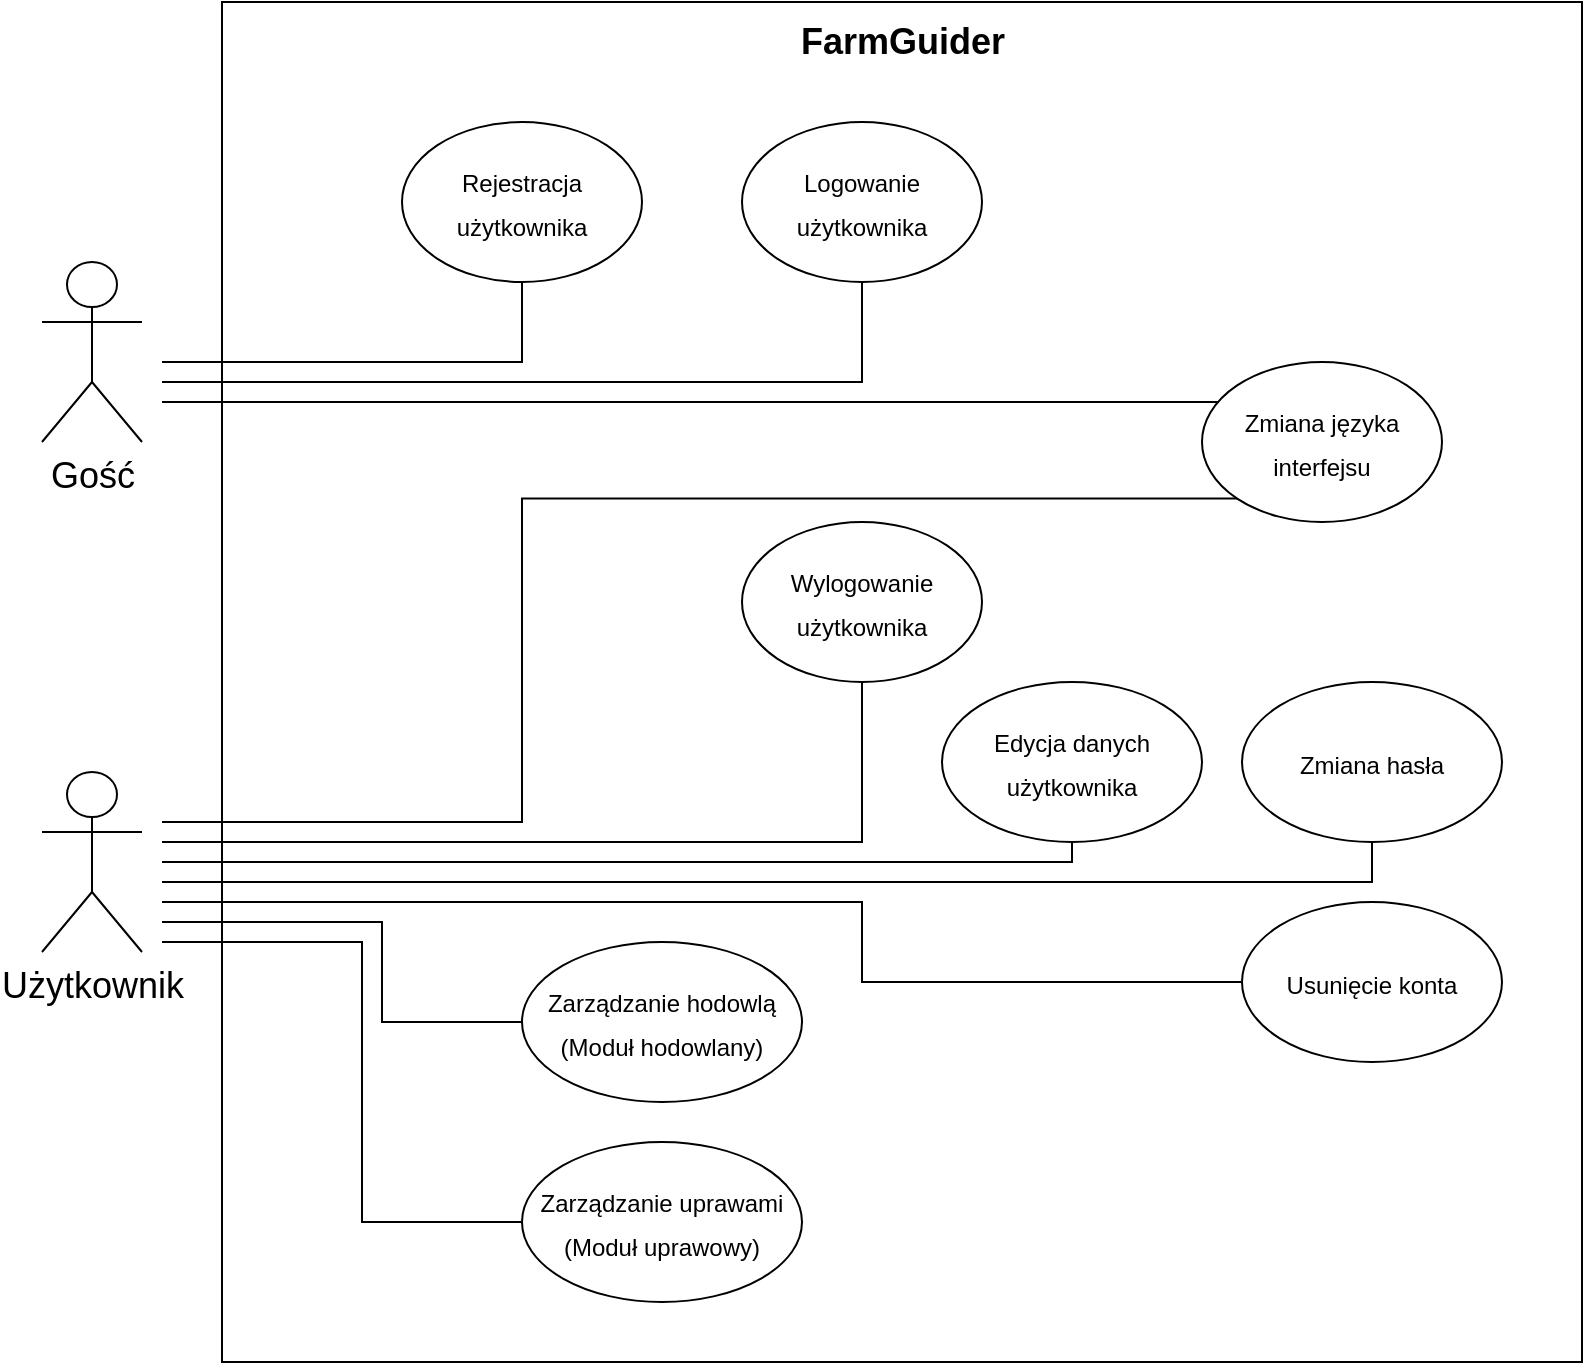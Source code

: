 <mxfile version="21.3.7" type="device">
  <diagram id="BC79CML7Z33H3tk79keH" name="Strona-1">
    <mxGraphModel dx="1434" dy="746" grid="1" gridSize="10" guides="1" tooltips="1" connect="1" arrows="1" fold="1" page="1" pageScale="1" pageWidth="827" pageHeight="1169" math="0" shadow="0">
      <root>
        <mxCell id="0" />
        <mxCell id="1" parent="0" />
        <mxCell id="yx_y9nf9KPECeYAKMQg5-1" value="" style="whiteSpace=wrap;html=1;aspect=fixed;" parent="1" vertex="1">
          <mxGeometry x="110" y="60" width="680" height="680" as="geometry" />
        </mxCell>
        <mxCell id="yx_y9nf9KPECeYAKMQg5-2" value="&lt;div align=&quot;center&quot;&gt;&lt;b style=&quot;font-size: 18px;&quot;&gt;FarmGuider&lt;/b&gt;&lt;br&gt;&lt;/div&gt;" style="text;html=1;strokeColor=none;fillColor=none;spacing=5;spacingTop=-20;whiteSpace=wrap;overflow=hidden;rounded=0;align=center;" parent="1" vertex="1">
          <mxGeometry x="382.5" y="80" width="135" height="30" as="geometry" />
        </mxCell>
        <mxCell id="yx_y9nf9KPECeYAKMQg5-28" style="edgeStyle=orthogonalEdgeStyle;rounded=0;orthogonalLoop=1;jettySize=auto;html=1;fontSize=12;endArrow=none;endFill=0;entryX=0.5;entryY=1;entryDx=0;entryDy=0;" parent="1" target="yx_y9nf9KPECeYAKMQg5-17" edge="1">
          <mxGeometry relative="1" as="geometry">
            <mxPoint x="80" y="240" as="sourcePoint" />
            <Array as="points">
              <mxPoint x="260" y="240" />
            </Array>
          </mxGeometry>
        </mxCell>
        <mxCell id="yx_y9nf9KPECeYAKMQg5-31" style="edgeStyle=orthogonalEdgeStyle;rounded=0;orthogonalLoop=1;jettySize=auto;html=1;fontSize=12;endArrow=none;endFill=0;entryX=0.5;entryY=1;entryDx=0;entryDy=0;" parent="1" target="VzAytHsf84ptwid28OPW-5" edge="1">
          <mxGeometry relative="1" as="geometry">
            <mxPoint x="80" y="480" as="sourcePoint" />
            <Array as="points">
              <mxPoint x="430" y="480" />
            </Array>
            <mxPoint x="596.905" y="350" as="targetPoint" />
          </mxGeometry>
        </mxCell>
        <mxCell id="yx_y9nf9KPECeYAKMQg5-32" style="edgeStyle=orthogonalEdgeStyle;rounded=0;orthogonalLoop=1;jettySize=auto;html=1;entryX=0;entryY=0;entryDx=0;entryDy=0;fontSize=12;endArrow=none;endFill=0;" parent="1" target="yx_y9nf9KPECeYAKMQg5-13" edge="1">
          <mxGeometry relative="1" as="geometry">
            <mxPoint x="80" y="260" as="sourcePoint" />
            <Array as="points">
              <mxPoint x="618" y="260" />
            </Array>
          </mxGeometry>
        </mxCell>
        <mxCell id="yx_y9nf9KPECeYAKMQg5-4" value="Gość" style="shape=umlActor;verticalLabelPosition=bottom;verticalAlign=top;html=1;outlineConnect=0;fontSize=18;" parent="1" vertex="1">
          <mxGeometry x="20" y="190" width="50" height="90" as="geometry" />
        </mxCell>
        <mxCell id="yx_y9nf9KPECeYAKMQg5-35" style="edgeStyle=orthogonalEdgeStyle;rounded=0;orthogonalLoop=1;jettySize=auto;html=1;fontSize=12;endArrow=none;endFill=0;exitX=0.5;exitY=1;exitDx=0;exitDy=0;" parent="1" source="yx_y9nf9KPECeYAKMQg5-11" edge="1">
          <mxGeometry relative="1" as="geometry">
            <mxPoint x="80" y="490" as="targetPoint" />
            <Array as="points">
              <mxPoint x="535" y="490" />
            </Array>
          </mxGeometry>
        </mxCell>
        <mxCell id="yx_y9nf9KPECeYAKMQg5-11" value="&lt;font style=&quot;font-size: 12px;&quot;&gt;Edycja danych użytkownika&lt;br&gt;&lt;/font&gt;" style="ellipse;whiteSpace=wrap;html=1;fontSize=18;" parent="1" vertex="1">
          <mxGeometry x="470" y="400" width="130" height="80" as="geometry" />
        </mxCell>
        <mxCell id="yx_y9nf9KPECeYAKMQg5-13" value="&lt;font style=&quot;font-size: 12px;&quot;&gt;Zmiana języka interfejsu&lt;br&gt;&lt;/font&gt;" style="ellipse;whiteSpace=wrap;html=1;fontSize=18;" parent="1" vertex="1">
          <mxGeometry x="600" y="240" width="120" height="80" as="geometry" />
        </mxCell>
        <mxCell id="yx_y9nf9KPECeYAKMQg5-17" value="&lt;font style=&quot;font-size: 12px;&quot;&gt;Rejestracja użytkownika&lt;br&gt;&lt;/font&gt;" style="ellipse;whiteSpace=wrap;html=1;fontSize=18;" parent="1" vertex="1">
          <mxGeometry x="200" y="120" width="120" height="80" as="geometry" />
        </mxCell>
        <mxCell id="VzAytHsf84ptwid28OPW-2" value="&lt;font style=&quot;font-size: 12px;&quot;&gt;Logowanie użytkownika&lt;br&gt;&lt;/font&gt;" style="ellipse;whiteSpace=wrap;html=1;fontSize=18;" vertex="1" parent="1">
          <mxGeometry x="370" y="120" width="120" height="80" as="geometry" />
        </mxCell>
        <mxCell id="VzAytHsf84ptwid28OPW-4" style="edgeStyle=orthogonalEdgeStyle;rounded=0;orthogonalLoop=1;jettySize=auto;html=1;fontSize=12;endArrow=none;endFill=0;entryX=0.5;entryY=1;entryDx=0;entryDy=0;" edge="1" parent="1" target="VzAytHsf84ptwid28OPW-2">
          <mxGeometry relative="1" as="geometry">
            <mxPoint x="80" y="250" as="sourcePoint" />
            <Array as="points">
              <mxPoint x="430" y="250" />
            </Array>
            <mxPoint x="280" y="210" as="targetPoint" />
          </mxGeometry>
        </mxCell>
        <mxCell id="VzAytHsf84ptwid28OPW-5" value="&lt;font style=&quot;font-size: 12px;&quot;&gt;Wylogowanie użytkownika&lt;br&gt;&lt;/font&gt;" style="ellipse;whiteSpace=wrap;html=1;fontSize=18;" vertex="1" parent="1">
          <mxGeometry x="370" y="320" width="120" height="80" as="geometry" />
        </mxCell>
        <mxCell id="VzAytHsf84ptwid28OPW-6" value="Użytkownik" style="shape=umlActor;verticalLabelPosition=bottom;verticalAlign=top;html=1;outlineConnect=0;fontSize=18;" vertex="1" parent="1">
          <mxGeometry x="20" y="445" width="50" height="90" as="geometry" />
        </mxCell>
        <mxCell id="VzAytHsf84ptwid28OPW-8" value="&lt;font style=&quot;font-size: 12px;&quot;&gt;Zmiana hasła&lt;/font&gt;" style="ellipse;whiteSpace=wrap;html=1;fontSize=18;" vertex="1" parent="1">
          <mxGeometry x="620" y="400" width="130" height="80" as="geometry" />
        </mxCell>
        <mxCell id="VzAytHsf84ptwid28OPW-9" style="edgeStyle=orthogonalEdgeStyle;rounded=0;orthogonalLoop=1;jettySize=auto;html=1;fontSize=12;endArrow=none;endFill=0;exitX=0.5;exitY=1;exitDx=0;exitDy=0;" edge="1" parent="1" source="VzAytHsf84ptwid28OPW-8">
          <mxGeometry relative="1" as="geometry">
            <mxPoint x="80" y="500" as="targetPoint" />
            <Array as="points">
              <mxPoint x="685" y="500" />
            </Array>
            <mxPoint x="545" y="490" as="sourcePoint" />
          </mxGeometry>
        </mxCell>
        <mxCell id="VzAytHsf84ptwid28OPW-10" value="&lt;font style=&quot;font-size: 12px;&quot;&gt;Usunięcie konta&lt;br&gt;&lt;/font&gt;" style="ellipse;whiteSpace=wrap;html=1;fontSize=18;" vertex="1" parent="1">
          <mxGeometry x="620" y="510" width="130" height="80" as="geometry" />
        </mxCell>
        <mxCell id="VzAytHsf84ptwid28OPW-11" style="edgeStyle=orthogonalEdgeStyle;rounded=0;orthogonalLoop=1;jettySize=auto;html=1;fontSize=12;endArrow=none;endFill=0;exitX=0;exitY=0.5;exitDx=0;exitDy=0;" edge="1" parent="1" source="VzAytHsf84ptwid28OPW-10">
          <mxGeometry relative="1" as="geometry">
            <mxPoint x="80" y="510" as="targetPoint" />
            <Array as="points">
              <mxPoint x="430" y="550" />
              <mxPoint x="430" y="510" />
            </Array>
            <mxPoint x="695" y="490" as="sourcePoint" />
          </mxGeometry>
        </mxCell>
        <mxCell id="VzAytHsf84ptwid28OPW-12" value="&lt;font style=&quot;font-size: 12px;&quot;&gt;Zarządzanie hodowlą (Moduł hodowlany)&lt;br&gt;&lt;/font&gt;" style="ellipse;whiteSpace=wrap;html=1;fontSize=18;" vertex="1" parent="1">
          <mxGeometry x="260" y="530" width="140" height="80" as="geometry" />
        </mxCell>
        <mxCell id="VzAytHsf84ptwid28OPW-13" value="&lt;font style=&quot;font-size: 12px;&quot;&gt;Zarządzanie uprawami (Moduł uprawowy)&lt;br&gt;&lt;/font&gt;" style="ellipse;whiteSpace=wrap;html=1;fontSize=18;" vertex="1" parent="1">
          <mxGeometry x="260" y="630" width="140" height="80" as="geometry" />
        </mxCell>
        <mxCell id="VzAytHsf84ptwid28OPW-14" style="edgeStyle=orthogonalEdgeStyle;rounded=0;orthogonalLoop=1;jettySize=auto;html=1;fontSize=12;endArrow=none;endFill=0;exitX=0;exitY=0.5;exitDx=0;exitDy=0;" edge="1" parent="1" source="VzAytHsf84ptwid28OPW-12">
          <mxGeometry relative="1" as="geometry">
            <mxPoint x="80" y="520" as="targetPoint" />
            <Array as="points">
              <mxPoint x="190" y="570" />
              <mxPoint x="190" y="520" />
            </Array>
            <mxPoint x="630" y="560" as="sourcePoint" />
          </mxGeometry>
        </mxCell>
        <mxCell id="VzAytHsf84ptwid28OPW-15" style="edgeStyle=orthogonalEdgeStyle;rounded=0;orthogonalLoop=1;jettySize=auto;html=1;fontSize=12;endArrow=none;endFill=0;exitX=0;exitY=0.5;exitDx=0;exitDy=0;" edge="1" parent="1" source="VzAytHsf84ptwid28OPW-13">
          <mxGeometry relative="1" as="geometry">
            <mxPoint x="80" y="530" as="targetPoint" />
            <Array as="points">
              <mxPoint x="180" y="670" />
              <mxPoint x="180" y="530" />
            </Array>
            <mxPoint x="240" y="580" as="sourcePoint" />
          </mxGeometry>
        </mxCell>
        <mxCell id="VzAytHsf84ptwid28OPW-16" style="edgeStyle=orthogonalEdgeStyle;rounded=0;orthogonalLoop=1;jettySize=auto;html=1;entryX=0;entryY=1;entryDx=0;entryDy=0;fontSize=12;endArrow=none;endFill=0;" edge="1" parent="1" target="yx_y9nf9KPECeYAKMQg5-13">
          <mxGeometry relative="1" as="geometry">
            <mxPoint x="80" y="470" as="sourcePoint" />
            <Array as="points">
              <mxPoint x="260" y="470" />
              <mxPoint x="260" y="308" />
            </Array>
            <mxPoint x="610" y="270" as="targetPoint" />
          </mxGeometry>
        </mxCell>
      </root>
    </mxGraphModel>
  </diagram>
</mxfile>
